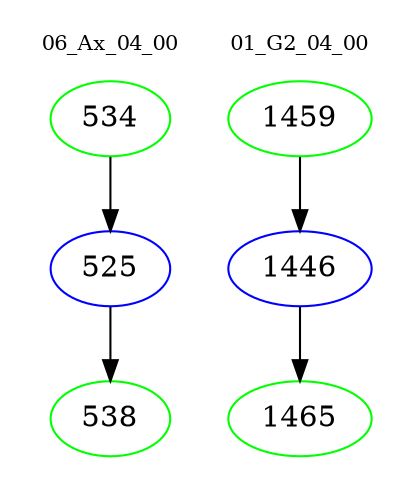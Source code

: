 digraph{
subgraph cluster_0 {
color = white
label = "06_Ax_04_00";
fontsize=10;
T0_534 [label="534", color="green"]
T0_534 -> T0_525 [color="black"]
T0_525 [label="525", color="blue"]
T0_525 -> T0_538 [color="black"]
T0_538 [label="538", color="green"]
}
subgraph cluster_1 {
color = white
label = "01_G2_04_00";
fontsize=10;
T1_1459 [label="1459", color="green"]
T1_1459 -> T1_1446 [color="black"]
T1_1446 [label="1446", color="blue"]
T1_1446 -> T1_1465 [color="black"]
T1_1465 [label="1465", color="green"]
}
}
